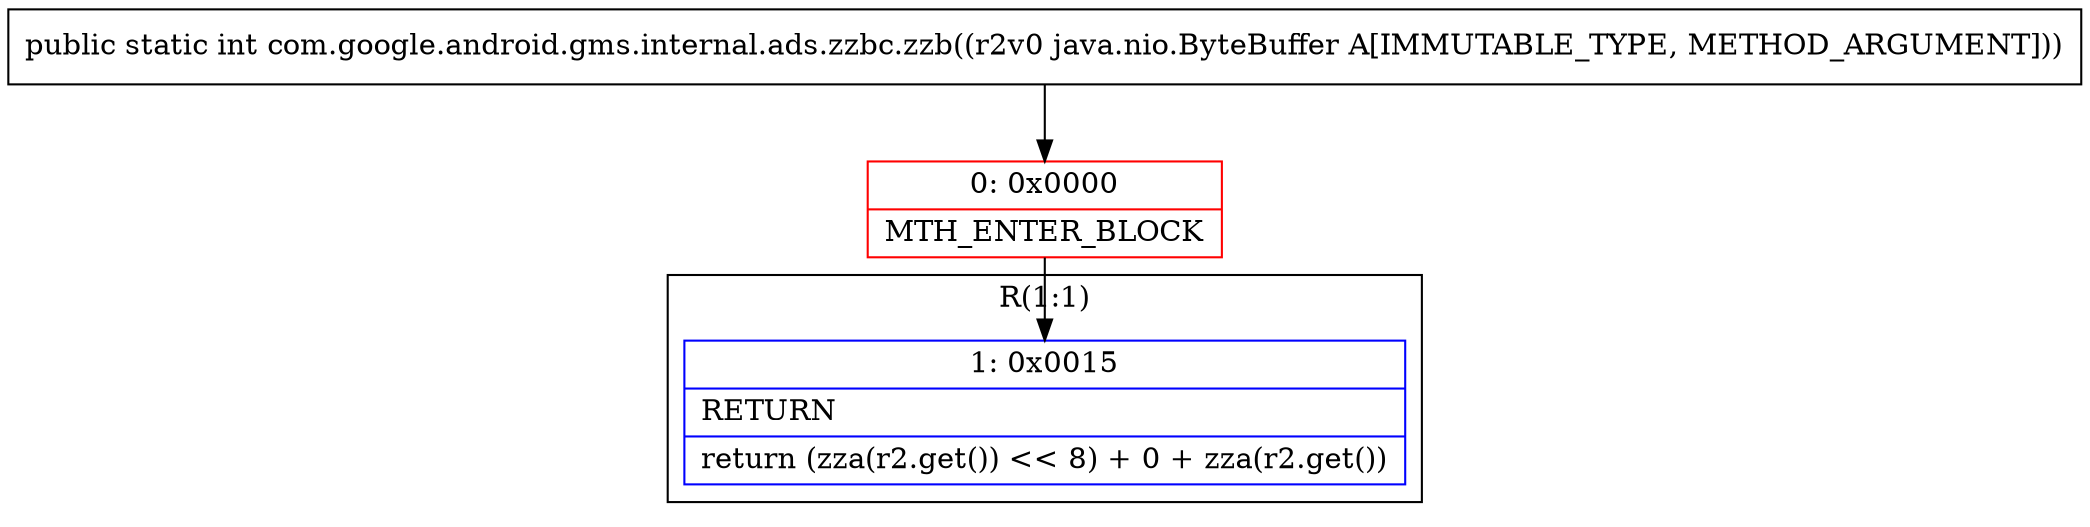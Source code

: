 digraph "CFG forcom.google.android.gms.internal.ads.zzbc.zzb(Ljava\/nio\/ByteBuffer;)I" {
subgraph cluster_Region_770163480 {
label = "R(1:1)";
node [shape=record,color=blue];
Node_1 [shape=record,label="{1\:\ 0x0015|RETURN\l|return (zza(r2.get()) \<\< 8) + 0 + zza(r2.get())\l}"];
}
Node_0 [shape=record,color=red,label="{0\:\ 0x0000|MTH_ENTER_BLOCK\l}"];
MethodNode[shape=record,label="{public static int com.google.android.gms.internal.ads.zzbc.zzb((r2v0 java.nio.ByteBuffer A[IMMUTABLE_TYPE, METHOD_ARGUMENT])) }"];
MethodNode -> Node_0;
Node_0 -> Node_1;
}

